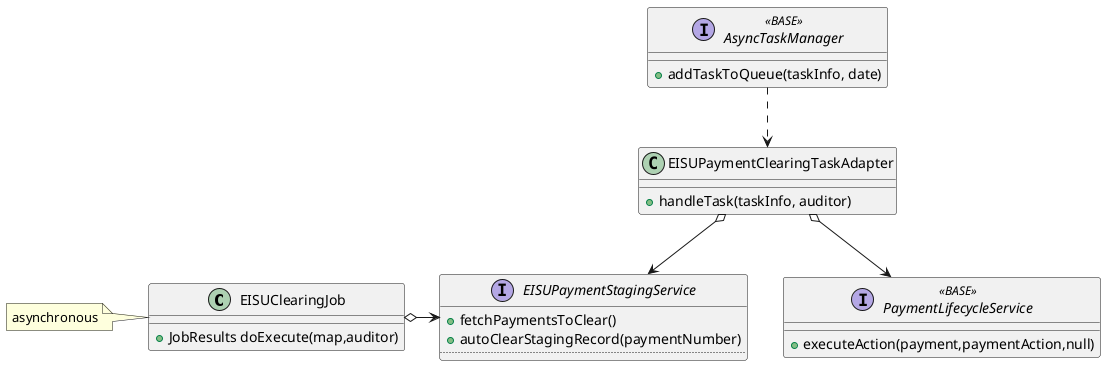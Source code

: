 @startuml

class EISUClearingJob {
+JobResults doExecute(map,auditor)
}
note "asynchronous" as S
S . EISUClearingJob

interface EISUPaymentStagingService {
+fetchPaymentsToClear()
+autoClearStagingRecord(paymentNumber)
....
}

EISUClearingJob o-> EISUPaymentStagingService

interface AsyncTaskManager <<BASE>> {
+addTaskToQueue(taskInfo, date)
}

class EISUPaymentClearingTaskAdapter {
+handleTask(taskInfo, auditor)
}

AsyncTaskManager ..> EISUPaymentClearingTaskAdapter

interface PaymentLifecycleService <<BASE>> {
+executeAction(payment,paymentAction,null)
}

EISUPaymentClearingTaskAdapter o--> PaymentLifecycleService
EISUPaymentClearingTaskAdapter o--> EISUPaymentStagingService
@enduml